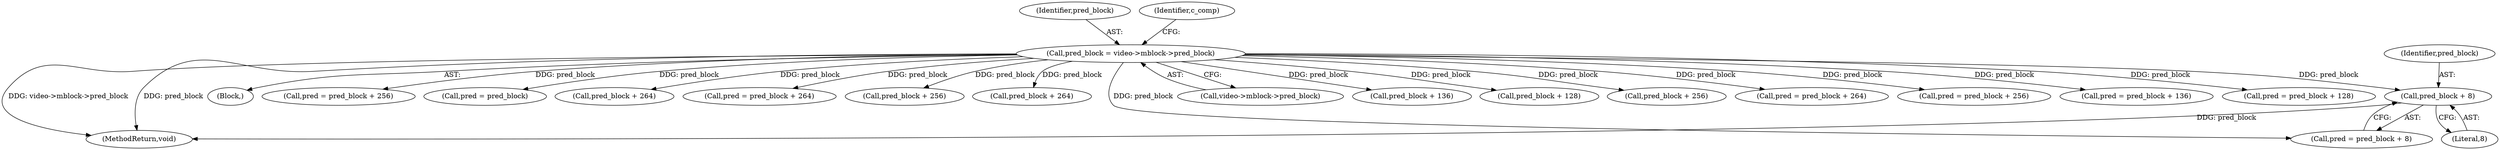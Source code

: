 digraph "0_Android_961e5ac5788b52304e64b9a509781beaf5201fb0@pointer" {
"1000756" [label="(Call,pred_block + 8)"];
"1000605" [label="(Call,pred_block = video->mblock->pred_block)"];
"1000201" [label="(Block,)"];
"1001304" [label="(Call,pred = pred_block + 256)"];
"1000650" [label="(Call,pred = pred_block)"];
"1000758" [label="(Literal,8)"];
"1001346" [label="(Call,pred_block + 264)"];
"1000605" [label="(Call,pred_block = video->mblock->pred_block)"];
"1000757" [label="(Identifier,pred_block)"];
"1001344" [label="(Call,pred = pred_block + 264)"];
"1001445" [label="(MethodReturn,void)"];
"1001306" [label="(Call,pred_block + 256)"];
"1001421" [label="(Call,pred_block + 264)"];
"1000754" [label="(Call,pred = pred_block + 8)"];
"1000607" [label="(Call,video->mblock->pred_block)"];
"1000976" [label="(Call,pred_block + 136)"];
"1000864" [label="(Call,pred_block + 128)"];
"1001391" [label="(Call,pred_block + 256)"];
"1000756" [label="(Call,pred_block + 8)"];
"1000606" [label="(Identifier,pred_block)"];
"1001419" [label="(Call,pred = pred_block + 264)"];
"1000613" [label="(Identifier,c_comp)"];
"1001389" [label="(Call,pred = pred_block + 256)"];
"1000974" [label="(Call,pred = pred_block + 136)"];
"1000862" [label="(Call,pred = pred_block + 128)"];
"1000756" -> "1000754"  [label="AST: "];
"1000756" -> "1000758"  [label="CFG: "];
"1000757" -> "1000756"  [label="AST: "];
"1000758" -> "1000756"  [label="AST: "];
"1000754" -> "1000756"  [label="CFG: "];
"1000756" -> "1001445"  [label="DDG: pred_block"];
"1000605" -> "1000756"  [label="DDG: pred_block"];
"1000605" -> "1000201"  [label="AST: "];
"1000605" -> "1000607"  [label="CFG: "];
"1000606" -> "1000605"  [label="AST: "];
"1000607" -> "1000605"  [label="AST: "];
"1000613" -> "1000605"  [label="CFG: "];
"1000605" -> "1001445"  [label="DDG: video->mblock->pred_block"];
"1000605" -> "1001445"  [label="DDG: pred_block"];
"1000605" -> "1000650"  [label="DDG: pred_block"];
"1000605" -> "1000754"  [label="DDG: pred_block"];
"1000605" -> "1000862"  [label="DDG: pred_block"];
"1000605" -> "1000864"  [label="DDG: pred_block"];
"1000605" -> "1000974"  [label="DDG: pred_block"];
"1000605" -> "1000976"  [label="DDG: pred_block"];
"1000605" -> "1001304"  [label="DDG: pred_block"];
"1000605" -> "1001306"  [label="DDG: pred_block"];
"1000605" -> "1001344"  [label="DDG: pred_block"];
"1000605" -> "1001346"  [label="DDG: pred_block"];
"1000605" -> "1001389"  [label="DDG: pred_block"];
"1000605" -> "1001391"  [label="DDG: pred_block"];
"1000605" -> "1001419"  [label="DDG: pred_block"];
"1000605" -> "1001421"  [label="DDG: pred_block"];
}
